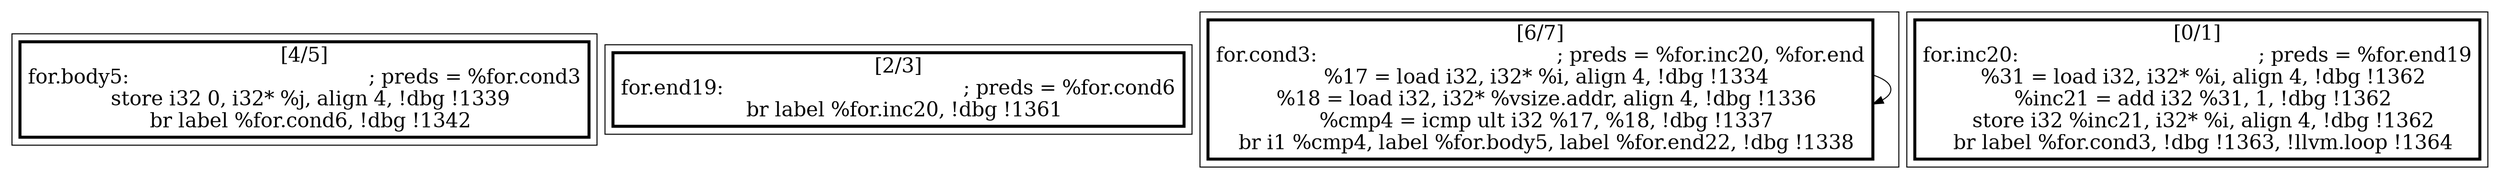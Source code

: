 
digraph G {





subgraph cluster3 {


node200 [penwidth=3.0,fontsize=20,shape=rectangle,label="[4/5]
for.body5:                                        ; preds = %for.cond3
  store i32 0, i32* %j, align 4, !dbg !1339
  br label %for.cond6, !dbg !1342
" ]



}

subgraph cluster2 {


node199 [penwidth=3.0,fontsize=20,shape=rectangle,label="[2/3]
for.end19:                                        ; preds = %for.cond6
  br label %for.inc20, !dbg !1361
" ]



}

subgraph cluster0 {


node197 [penwidth=3.0,fontsize=20,shape=rectangle,label="[6/7]
for.cond3:                                        ; preds = %for.inc20, %for.end
  %17 = load i32, i32* %i, align 4, !dbg !1334
  %18 = load i32, i32* %vsize.addr, align 4, !dbg !1336
  %cmp4 = icmp ult i32 %17, %18, !dbg !1337
  br i1 %cmp4, label %for.body5, label %for.end22, !dbg !1338
" ]

node197->node197 [ ]


}

subgraph cluster1 {


node198 [penwidth=3.0,fontsize=20,shape=rectangle,label="[0/1]
for.inc20:                                        ; preds = %for.end19
  %31 = load i32, i32* %i, align 4, !dbg !1362
  %inc21 = add i32 %31, 1, !dbg !1362
  store i32 %inc21, i32* %i, align 4, !dbg !1362
  br label %for.cond3, !dbg !1363, !llvm.loop !1364
" ]



}

}
